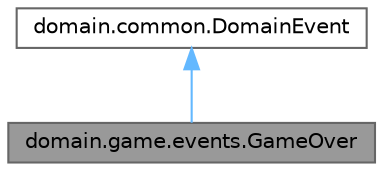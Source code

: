 digraph "domain.game.events.GameOver"
{
 // LATEX_PDF_SIZE
  bgcolor="transparent";
  edge [fontname=Helvetica,fontsize=10,labelfontname=Helvetica,labelfontsize=10];
  node [fontname=Helvetica,fontsize=10,shape=box,height=0.2,width=0.4];
  Node1 [id="Node000001",label="domain.game.events.GameOver",height=0.2,width=0.4,color="gray40", fillcolor="grey60", style="filled", fontcolor="black",tooltip=" "];
  Node2 -> Node1 [id="edge2_Node000001_Node000002",dir="back",color="steelblue1",style="solid",tooltip=" "];
  Node2 [id="Node000002",label="domain.common.DomainEvent",height=0.2,width=0.4,color="gray40", fillcolor="white", style="filled",URL="$classdomain_1_1common_1_1_domain_event.html",tooltip="Clase abstracta base que representa un evento de dominio genérico en la aplicación."];
}
